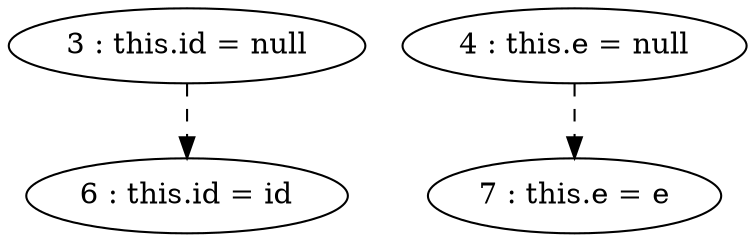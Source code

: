 digraph G {
"3 : this.id = null"
"3 : this.id = null" -> "6 : this.id = id" [style=dashed]
"4 : this.e = null"
"4 : this.e = null" -> "7 : this.e = e" [style=dashed]
"6 : this.id = id"
"7 : this.e = e"
}